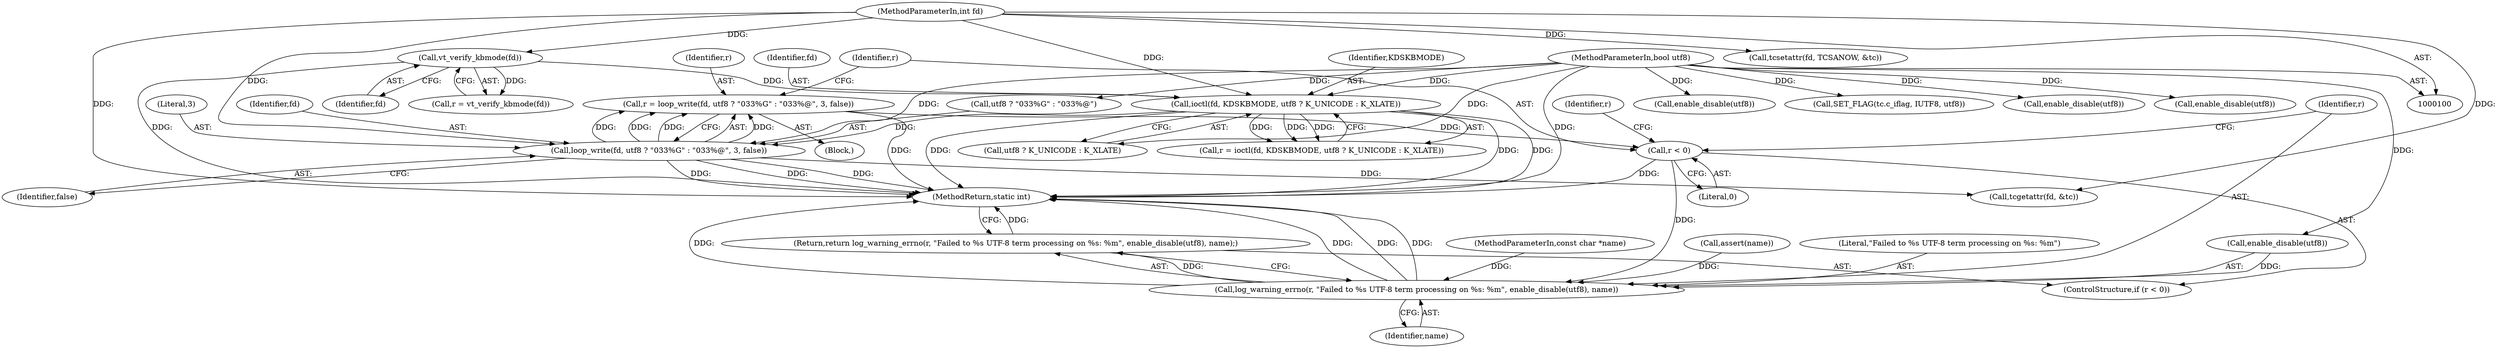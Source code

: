 digraph "0_systemd_9725f1a10f80f5e0ae7d9b60547458622aeb322f_2@API" {
"1000155" [label="(Call,r = loop_write(fd, utf8 ? \"\033%G\" : \"\033%@\", 3, false))"];
"1000157" [label="(Call,loop_write(fd, utf8 ? \"\033%G\" : \"\033%@\", 3, false))"];
"1000137" [label="(Call,ioctl(fd, KDSKBMODE, utf8 ? K_UNICODE : K_XLATE))"];
"1000111" [label="(Call,vt_verify_kbmode(fd))"];
"1000102" [label="(MethodParameterIn,int fd)"];
"1000103" [label="(MethodParameterIn,bool utf8)"];
"1000166" [label="(Call,r < 0)"];
"1000170" [label="(Call,log_warning_errno(r, \"Failed to %s UTF-8 term processing on %s: %m\", enable_disable(utf8), name))"];
"1000169" [label="(Return,return log_warning_errno(r, \"Failed to %s UTF-8 term processing on %s: %m\", enable_disable(utf8), name);)"];
"1000165" [label="(ControlStructure,if (r < 0))"];
"1000140" [label="(Call,utf8 ? K_UNICODE : K_XLATE)"];
"1000177" [label="(Identifier,r)"];
"1000112" [label="(Identifier,fd)"];
"1000164" [label="(Identifier,false)"];
"1000139" [label="(Identifier,KDSKBMODE)"];
"1000195" [label="(Call,tcsetattr(fd, TCSANOW, &tc))"];
"1000169" [label="(Return,return log_warning_errno(r, \"Failed to %s UTF-8 term processing on %s: %m\", enable_disable(utf8), name);)"];
"1000170" [label="(Call,log_warning_errno(r, \"Failed to %s UTF-8 term processing on %s: %m\", enable_disable(utf8), name))"];
"1000218" [label="(MethodReturn,static int)"];
"1000166" [label="(Call,r < 0)"];
"1000111" [label="(Call,vt_verify_kbmode(fd))"];
"1000152" [label="(Call,enable_disable(utf8))"];
"1000101" [label="(MethodParameterIn,const char *name)"];
"1000187" [label="(Call,SET_FLAG(tc.c_iflag, IUTF8, utf8))"];
"1000173" [label="(Call,enable_disable(utf8))"];
"1000213" [label="(Call,enable_disable(utf8))"];
"1000107" [label="(Call,assert(name))"];
"1000158" [label="(Identifier,fd)"];
"1000208" [label="(Call,enable_disable(utf8))"];
"1000103" [label="(MethodParameterIn,bool utf8)"];
"1000109" [label="(Call,r = vt_verify_kbmode(fd))"];
"1000171" [label="(Identifier,r)"];
"1000178" [label="(Call,tcgetattr(fd, &tc))"];
"1000138" [label="(Identifier,fd)"];
"1000137" [label="(Call,ioctl(fd, KDSKBMODE, utf8 ? K_UNICODE : K_XLATE))"];
"1000167" [label="(Identifier,r)"];
"1000155" [label="(Call,r = loop_write(fd, utf8 ? \"\033%G\" : \"\033%@\", 3, false))"];
"1000102" [label="(MethodParameterIn,int fd)"];
"1000104" [label="(Block,)"];
"1000135" [label="(Call,r = ioctl(fd, KDSKBMODE, utf8 ? K_UNICODE : K_XLATE))"];
"1000157" [label="(Call,loop_write(fd, utf8 ? \"\033%G\" : \"\033%@\", 3, false))"];
"1000156" [label="(Identifier,r)"];
"1000175" [label="(Identifier,name)"];
"1000159" [label="(Call,utf8 ? \"\033%G\" : \"\033%@\")"];
"1000168" [label="(Literal,0)"];
"1000172" [label="(Literal,\"Failed to %s UTF-8 term processing on %s: %m\")"];
"1000163" [label="(Literal,3)"];
"1000155" -> "1000104"  [label="AST: "];
"1000155" -> "1000157"  [label="CFG: "];
"1000156" -> "1000155"  [label="AST: "];
"1000157" -> "1000155"  [label="AST: "];
"1000167" -> "1000155"  [label="CFG: "];
"1000155" -> "1000218"  [label="DDG: "];
"1000157" -> "1000155"  [label="DDG: "];
"1000157" -> "1000155"  [label="DDG: "];
"1000157" -> "1000155"  [label="DDG: "];
"1000157" -> "1000155"  [label="DDG: "];
"1000155" -> "1000166"  [label="DDG: "];
"1000157" -> "1000164"  [label="CFG: "];
"1000158" -> "1000157"  [label="AST: "];
"1000159" -> "1000157"  [label="AST: "];
"1000163" -> "1000157"  [label="AST: "];
"1000164" -> "1000157"  [label="AST: "];
"1000157" -> "1000218"  [label="DDG: "];
"1000157" -> "1000218"  [label="DDG: "];
"1000157" -> "1000218"  [label="DDG: "];
"1000137" -> "1000157"  [label="DDG: "];
"1000102" -> "1000157"  [label="DDG: "];
"1000103" -> "1000157"  [label="DDG: "];
"1000157" -> "1000178"  [label="DDG: "];
"1000137" -> "1000135"  [label="AST: "];
"1000137" -> "1000140"  [label="CFG: "];
"1000138" -> "1000137"  [label="AST: "];
"1000139" -> "1000137"  [label="AST: "];
"1000140" -> "1000137"  [label="AST: "];
"1000135" -> "1000137"  [label="CFG: "];
"1000137" -> "1000218"  [label="DDG: "];
"1000137" -> "1000218"  [label="DDG: "];
"1000137" -> "1000218"  [label="DDG: "];
"1000137" -> "1000135"  [label="DDG: "];
"1000137" -> "1000135"  [label="DDG: "];
"1000137" -> "1000135"  [label="DDG: "];
"1000111" -> "1000137"  [label="DDG: "];
"1000102" -> "1000137"  [label="DDG: "];
"1000103" -> "1000137"  [label="DDG: "];
"1000111" -> "1000109"  [label="AST: "];
"1000111" -> "1000112"  [label="CFG: "];
"1000112" -> "1000111"  [label="AST: "];
"1000109" -> "1000111"  [label="CFG: "];
"1000111" -> "1000218"  [label="DDG: "];
"1000111" -> "1000109"  [label="DDG: "];
"1000102" -> "1000111"  [label="DDG: "];
"1000102" -> "1000100"  [label="AST: "];
"1000102" -> "1000218"  [label="DDG: "];
"1000102" -> "1000178"  [label="DDG: "];
"1000102" -> "1000195"  [label="DDG: "];
"1000103" -> "1000100"  [label="AST: "];
"1000103" -> "1000218"  [label="DDG: "];
"1000103" -> "1000140"  [label="DDG: "];
"1000103" -> "1000152"  [label="DDG: "];
"1000103" -> "1000159"  [label="DDG: "];
"1000103" -> "1000173"  [label="DDG: "];
"1000103" -> "1000187"  [label="DDG: "];
"1000103" -> "1000208"  [label="DDG: "];
"1000103" -> "1000213"  [label="DDG: "];
"1000166" -> "1000165"  [label="AST: "];
"1000166" -> "1000168"  [label="CFG: "];
"1000167" -> "1000166"  [label="AST: "];
"1000168" -> "1000166"  [label="AST: "];
"1000171" -> "1000166"  [label="CFG: "];
"1000177" -> "1000166"  [label="CFG: "];
"1000166" -> "1000218"  [label="DDG: "];
"1000166" -> "1000170"  [label="DDG: "];
"1000170" -> "1000169"  [label="AST: "];
"1000170" -> "1000175"  [label="CFG: "];
"1000171" -> "1000170"  [label="AST: "];
"1000172" -> "1000170"  [label="AST: "];
"1000173" -> "1000170"  [label="AST: "];
"1000175" -> "1000170"  [label="AST: "];
"1000169" -> "1000170"  [label="CFG: "];
"1000170" -> "1000218"  [label="DDG: "];
"1000170" -> "1000218"  [label="DDG: "];
"1000170" -> "1000218"  [label="DDG: "];
"1000170" -> "1000218"  [label="DDG: "];
"1000170" -> "1000169"  [label="DDG: "];
"1000173" -> "1000170"  [label="DDG: "];
"1000107" -> "1000170"  [label="DDG: "];
"1000101" -> "1000170"  [label="DDG: "];
"1000169" -> "1000165"  [label="AST: "];
"1000218" -> "1000169"  [label="CFG: "];
"1000169" -> "1000218"  [label="DDG: "];
}
